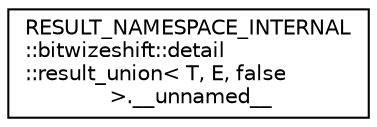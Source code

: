 digraph "Graphical Class Hierarchy"
{
  edge [fontname="Helvetica",fontsize="10",labelfontname="Helvetica",labelfontsize="10"];
  node [fontname="Helvetica",fontsize="10",shape=record];
  rankdir="LR";
  Node0 [label="RESULT_NAMESPACE_INTERNAL\l::bitwizeshift::detail\l::result_union\< T, E, false\l \>.__unnamed__",height=0.2,width=0.4,color="black", fillcolor="white", style="filled",URL="$d4/d25/union_r_e_s_u_l_t___n_a_m_e_s_p_a_c_e___i_n_t_e_r_n_a_l_1_1bitwizeshift_1_1detail_1_1result__unided7fd4af9264cd01657009c194e8add.html"];
}
